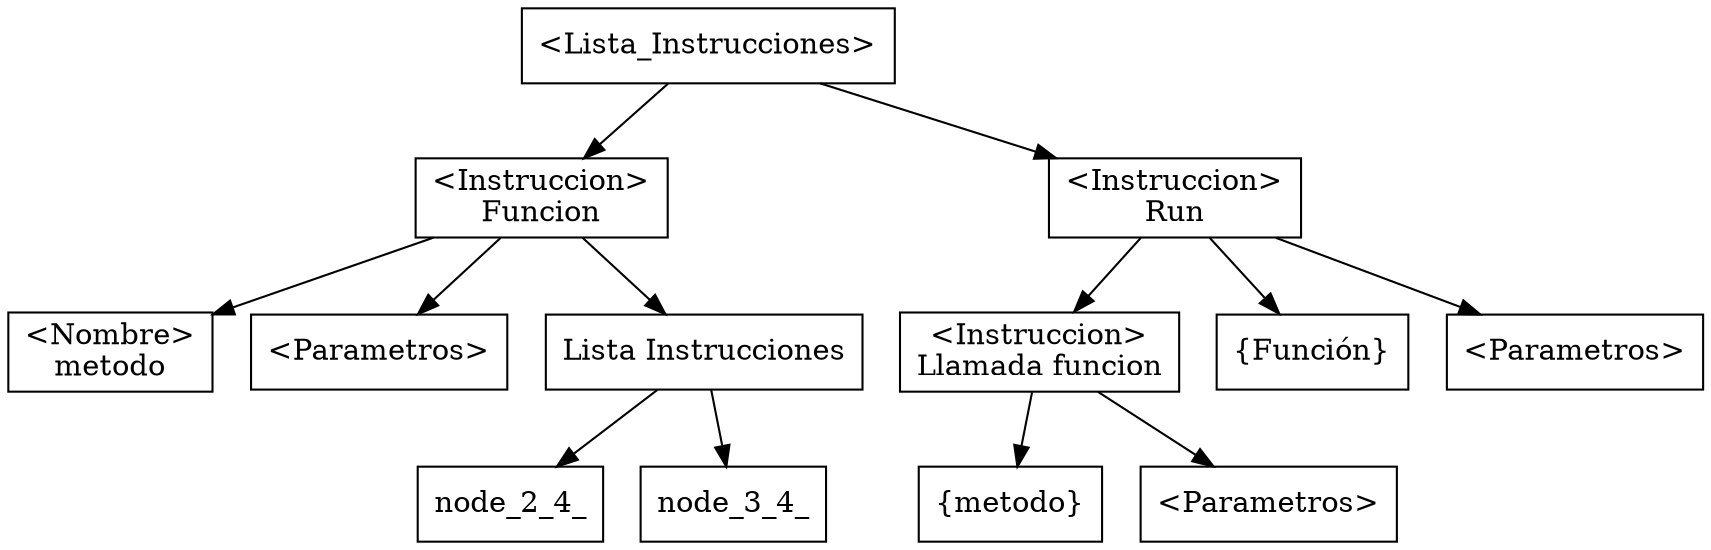 digraph G {
node[shape=box];nodeOriginal[label="<\Lista_Instrucciones\>"];nodeOriginal->node_1_0_;
        node_1_0_ [label="\<Instruccion\>\nFuncion"];
        node_1_0_1[label="\<Nombre\>\nmetodo"];
        node_1_0_2[label="\<Parametros\>"];
        node_1_0_->node_1_0_1;
        node_1_0_->node_1_0_2;
        node_1_0_->node_1_8_;
        
        node_1_8_[label="Lista Instrucciones"];        
        node_1_8_->node_2_4_;node_1_8_->node_3_4_;nodeOriginal->node_5_0_;
        node_5_4_ [label="\<Instruccion\>\nLlamada funcion"];
        node_5_4_1 [label="{metodo}"];
        node_5_4_2 [label="<\Parametros\>"];
        node_5_4_->node_5_4_2;
        node_5_4_->node_5_4_1;
        
        node_5_0_ [label="\<Instruccion\>\nRun"];
        node_5_0_1 [label="{Función}"];
        node_5_0_2 [label="<\Parametros\>"];
        node_5_0_->node_5_0_2;
        node_5_0_->node_5_0_1;
        node_5_0_->
        node_5_4_ ;
        
        
}